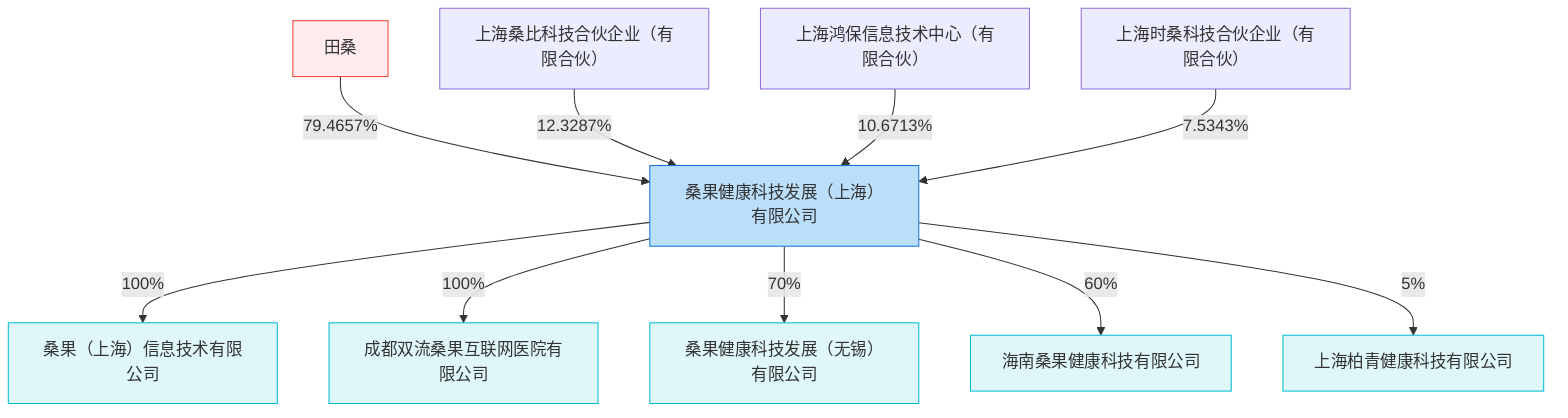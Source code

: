 graph TD
    A["田桑"] -->|79.4657%| B["桑果健康科技发展（上海）有限公司"]
    SH1["上海桑比科技合伙企业（有限合伙）"] -->|12.3287%| B
    SH2["上海鸿保信息技术中心（有限合伙）"] -->|10.6713%| B
    SH3["上海时桑科技合伙企业（有限合伙）"] -->|7.5343%| B
    B -->|100%| SUB1["桑果（上海）信息技术有限公司"]
    B -->|100%| SUB2["成都双流桑果互联网医院有限公司"]
    B -->|70%| SUB3["桑果健康科技发展（无锡）有限公司"]
    B -->|60%| SUB4["海南桑果健康科技有限公司"]
    B -->|5%| SUB5["上海柏青健康科技有限公司"]

    classDef person fill:#ffebee,stroke:#f44336;
    classDef company fill:#bbdefb,stroke:#1976d2;
    classDef sub fill:#e0f7fa,stroke:#00bcd4;
    class A person
    class B company
    class SUB1 sub
    class SUB2 sub
    class SUB3 sub
    class SUB4 sub
    class SUB5 sub
